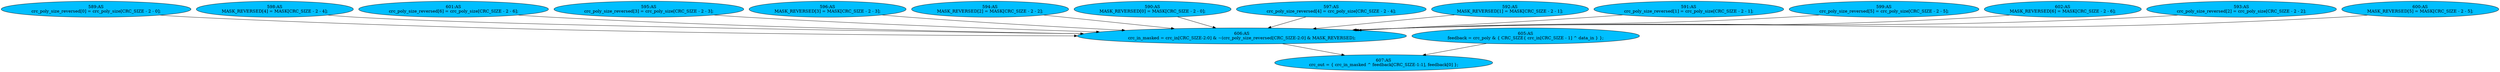 strict digraph "compose( ,  )" {
	node [label="\N"];
	"607:AS"	 [ast="<pyverilog.vparser.ast.Assign object at 0x7f0104dbd490>",
		def_var="['crc_out']",
		fillcolor=deepskyblue,
		label="607:AS
crc_out = { crc_in_masked ^ feedback[CRC_SIZE-1:1], feedback[0] };",
		statements="[]",
		style=filled,
		typ=Assign,
		use_var="['crc_in_masked', 'feedback', 'feedback']"];
	"589:AS"	 [ast="<pyverilog.vparser.ast.Assign object at 0x7f01050266d0>",
		def_var="['crc_poly_size_reversed']",
		fillcolor=deepskyblue,
		label="589:AS
crc_poly_size_reversed[0] = crc_poly_size[CRC_SIZE - 2 - 0];",
		statements="[]",
		style=filled,
		typ=Assign,
		use_var="['crc_poly_size']"];
	"606:AS"	 [ast="<pyverilog.vparser.ast.Assign object at 0x7f010502dd90>",
		def_var="['crc_in_masked']",
		fillcolor=deepskyblue,
		label="606:AS
crc_in_masked = crc_in[CRC_SIZE-2:0] & ~(crc_poly_size_reversed[CRC_SIZE-2:0] & MASK_REVERSED);",
		statements="[]",
		style=filled,
		typ=Assign,
		use_var="['crc_in', 'crc_poly_size_reversed', 'MASK_REVERSED']"];
	"589:AS" -> "606:AS";
	"606:AS" -> "607:AS";
	"598:AS"	 [ast="<pyverilog.vparser.ast.Assign object at 0x7f010503d7d0>",
		def_var="['MASK_REVERSED']",
		fillcolor=deepskyblue,
		label="598:AS
MASK_REVERSED[4] = MASK[CRC_SIZE - 2 - 4];",
		statements="[]",
		style=filled,
		typ=Assign,
		use_var="['CRC_SIZE']"];
	"598:AS" -> "606:AS";
	"601:AS"	 [ast="<pyverilog.vparser.ast.Assign object at 0x7f010502d310>",
		def_var="['crc_poly_size_reversed']",
		fillcolor=deepskyblue,
		label="601:AS
crc_poly_size_reversed[6] = crc_poly_size[CRC_SIZE - 2 - 6];",
		statements="[]",
		style=filled,
		typ=Assign,
		use_var="['crc_poly_size']"];
	"601:AS" -> "606:AS";
	"605:AS"	 [ast="<pyverilog.vparser.ast.Assign object at 0x7f010502da90>",
		def_var="['feedback']",
		fillcolor=deepskyblue,
		label="605:AS
feedback = crc_poly & { CRC_SIZE{ crc_in[CRC_SIZE - 1] ^ data_in } };",
		statements="[]",
		style=filled,
		typ=Assign,
		use_var="['crc_poly', 'crc_in', 'data_in']"];
	"605:AS" -> "607:AS";
	"595:AS"	 [ast="<pyverilog.vparser.ast.Assign object at 0x7f0105031cd0>",
		def_var="['crc_poly_size_reversed']",
		fillcolor=deepskyblue,
		label="595:AS
crc_poly_size_reversed[3] = crc_poly_size[CRC_SIZE - 2 - 3];",
		statements="[]",
		style=filled,
		typ=Assign,
		use_var="['crc_poly_size']"];
	"595:AS" -> "606:AS";
	"596:AS"	 [ast="<pyverilog.vparser.ast.Assign object at 0x7f010503d090>",
		def_var="['MASK_REVERSED']",
		fillcolor=deepskyblue,
		label="596:AS
MASK_REVERSED[3] = MASK[CRC_SIZE - 2 - 3];",
		statements="[]",
		style=filled,
		typ=Assign,
		use_var="['CRC_SIZE']"];
	"596:AS" -> "606:AS";
	"594:AS"	 [ast="<pyverilog.vparser.ast.Assign object at 0x7f0105031910>",
		def_var="['MASK_REVERSED']",
		fillcolor=deepskyblue,
		label="594:AS
MASK_REVERSED[2] = MASK[CRC_SIZE - 2 - 2];",
		statements="[]",
		style=filled,
		typ=Assign,
		use_var="['CRC_SIZE']"];
	"594:AS" -> "606:AS";
	"590:AS"	 [ast="<pyverilog.vparser.ast.Assign object at 0x7f0105026a50>",
		def_var="['MASK_REVERSED']",
		fillcolor=deepskyblue,
		label="590:AS
MASK_REVERSED[0] = MASK[CRC_SIZE - 2 - 0];",
		statements="[]",
		style=filled,
		typ=Assign,
		use_var="['CRC_SIZE']"];
	"590:AS" -> "606:AS";
	"597:AS"	 [ast="<pyverilog.vparser.ast.Assign object at 0x7f010503d450>",
		def_var="['crc_poly_size_reversed']",
		fillcolor=deepskyblue,
		label="597:AS
crc_poly_size_reversed[4] = crc_poly_size[CRC_SIZE - 2 - 4];",
		statements="[]",
		style=filled,
		typ=Assign,
		use_var="['crc_poly_size']"];
	"597:AS" -> "606:AS";
	"592:AS"	 [ast="<pyverilog.vparser.ast.Assign object at 0x7f01050311d0>",
		def_var="['MASK_REVERSED']",
		fillcolor=deepskyblue,
		label="592:AS
MASK_REVERSED[1] = MASK[CRC_SIZE - 2 - 1];",
		statements="[]",
		style=filled,
		typ=Assign,
		use_var="['CRC_SIZE']"];
	"592:AS" -> "606:AS";
	"591:AS"	 [ast="<pyverilog.vparser.ast.Assign object at 0x7f0105026e10>",
		def_var="['crc_poly_size_reversed']",
		fillcolor=deepskyblue,
		label="591:AS
crc_poly_size_reversed[1] = crc_poly_size[CRC_SIZE - 2 - 1];",
		statements="[]",
		style=filled,
		typ=Assign,
		use_var="['crc_poly_size']"];
	"591:AS" -> "606:AS";
	"599:AS"	 [ast="<pyverilog.vparser.ast.Assign object at 0x7f010503db90>",
		def_var="['crc_poly_size_reversed']",
		fillcolor=deepskyblue,
		label="599:AS
crc_poly_size_reversed[5] = crc_poly_size[CRC_SIZE - 2 - 5];",
		statements="[]",
		style=filled,
		typ=Assign,
		use_var="['crc_poly_size']"];
	"599:AS" -> "606:AS";
	"602:AS"	 [ast="<pyverilog.vparser.ast.Assign object at 0x7f010502d690>",
		def_var="['MASK_REVERSED']",
		fillcolor=deepskyblue,
		label="602:AS
MASK_REVERSED[6] = MASK[CRC_SIZE - 2 - 6];",
		statements="[]",
		style=filled,
		typ=Assign,
		use_var="['CRC_SIZE']"];
	"602:AS" -> "606:AS";
	"593:AS"	 [ast="<pyverilog.vparser.ast.Assign object at 0x7f0105031590>",
		def_var="['crc_poly_size_reversed']",
		fillcolor=deepskyblue,
		label="593:AS
crc_poly_size_reversed[2] = crc_poly_size[CRC_SIZE - 2 - 2];",
		statements="[]",
		style=filled,
		typ=Assign,
		use_var="['crc_poly_size']"];
	"593:AS" -> "606:AS";
	"600:AS"	 [ast="<pyverilog.vparser.ast.Assign object at 0x7f010503df10>",
		def_var="['MASK_REVERSED']",
		fillcolor=deepskyblue,
		label="600:AS
MASK_REVERSED[5] = MASK[CRC_SIZE - 2 - 5];",
		statements="[]",
		style=filled,
		typ=Assign,
		use_var="['CRC_SIZE']"];
	"600:AS" -> "606:AS";
}
